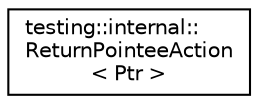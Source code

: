 digraph "Graphical Class Hierarchy"
{
 // INTERACTIVE_SVG=YES
 // LATEX_PDF_SIZE
  edge [fontname="Helvetica",fontsize="10",labelfontname="Helvetica",labelfontsize="10"];
  node [fontname="Helvetica",fontsize="10",shape=record];
  rankdir="LR";
  Node0 [label="testing::internal::\lReturnPointeeAction\l\< Ptr \>",height=0.2,width=0.4,color="black", fillcolor="white", style="filled",URL="$d4/d2f/structtesting_1_1internal_1_1_return_pointee_action.html",tooltip=" "];
}
